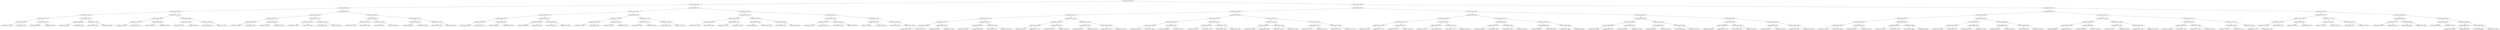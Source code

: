digraph G{
301021270 [label="Node{data=[3338, 3338]}"]
301021270 -> 368888851
368888851 [label="Node{data=[2989, 2989]}"]
368888851 -> 1432847854
1432847854 [label="Node{data=[2288, 2288]}"]
1432847854 -> 1860381497
1860381497 [label="Node{data=[2049, 2049]}"]
1860381497 -> 1992858939
1992858939 [label="Node{data=[2041, 2041]}"]
1992858939 -> 86465445
86465445 [label="Node{data=[1555, 1555]}"]
86465445 -> 1812391450
1812391450 [label="Node{data=[1483, 1483]}"]
1812391450 -> 466334272
466334272 [label="Node{data=[1042, 1042]}"]
1812391450 -> 702076231
702076231 [label="Node{data=[1511, 1511]}"]
86465445 -> 371022250
371022250 [label="Node{data=[2039, 2039]}"]
371022250 -> 1299209029
1299209029 [label="Node{data=[2038, 2038]}"]
371022250 -> 191871257
191871257 [label="Node{data=[2040, 2040]}"]
1992858939 -> 1693591518
1693591518 [label="Node{data=[2045, 2045]}"]
1693591518 -> 417260259
417260259 [label="Node{data=[2043, 2043]}"]
417260259 -> 1471887566
1471887566 [label="Node{data=[2042, 2042]}"]
417260259 -> 560657489
560657489 [label="Node{data=[2044, 2044]}"]
1693591518 -> 1423178613
1423178613 [label="Node{data=[2047, 2047]}"]
1423178613 -> 1005966070
1005966070 [label="Node{data=[2046, 2046]}"]
1423178613 -> 898031630
898031630 [label="Node{data=[2048, 2048]}"]
1860381497 -> 1136153235
1136153235 [label="Node{data=[2170, 2170]}"]
1136153235 -> 150671810
150671810 [label="Node{data=[2053, 2053]}"]
150671810 -> 487325769
487325769 [label="Node{data=[2051, 2051]}"]
487325769 -> 529012086
529012086 [label="Node{data=[2050, 2050]}"]
487325769 -> 514191582
514191582 [label="Node{data=[2052, 2052]}"]
150671810 -> 1317046217
1317046217 [label="Node{data=[2055, 2055]}"]
1317046217 -> 871614488
871614488 [label="Node{data=[2054, 2054]}"]
1317046217 -> 1821329589
1821329589 [label="Node{data=[2152, 2152]}"]
1136153235 -> 1570596602
1570596602 [label="Node{data=[2284, 2284]}"]
1570596602 -> 392764495
392764495 [label="Node{data=[2282, 2282]}"]
392764495 -> 980919730
980919730 [label="Node{data=[2281, 2281]}"]
392764495 -> 749443241
749443241 [label="Node{data=[2283, 2283]}"]
1570596602 -> 448237936
448237936 [label="Node{data=[2286, 2286]}"]
448237936 -> 1164147981
1164147981 [label="Node{data=[2285, 2285]}"]
448237936 -> 1111366182
1111366182 [label="Node{data=[2287, 2287]}"]
1432847854 -> 849390616
849390616 [label="Node{data=[2955, 2955]}"]
849390616 -> 339384109
339384109 [label="Node{data=[2296, 2296]}"]
339384109 -> 1257180082
1257180082 [label="Node{data=[2292, 2292]}"]
1257180082 -> 2024982499
2024982499 [label="Node{data=[2290, 2290]}"]
2024982499 -> 1338340481
1338340481 [label="Node{data=[2289, 2289]}"]
2024982499 -> 260440491
260440491 [label="Node{data=[2291, 2291]}"]
1257180082 -> 1023818098
1023818098 [label="Node{data=[2294, 2294]}"]
1023818098 -> 1407548654
1407548654 [label="Node{data=[2293, 2293]}"]
1023818098 -> 937458543
937458543 [label="Node{data=[2295, 2295]}"]
339384109 -> 148160353
148160353 [label="Node{data=[2931, 2931]}"]
148160353 -> 76929696
76929696 [label="Node{data=[2421, 2421]}"]
76929696 -> 2087699664
2087699664 [label="Node{data=[2327, 2327]}"]
76929696 -> 1222701873
1222701873 [label="Node{data=[2435, 2435]}"]
148160353 -> 1700950779
1700950779 [label="Node{data=[2953, 2953]}"]
1700950779 -> 1325982765
1325982765 [label="Node{data=[2952, 2952]}"]
1700950779 -> 1296293976
1296293976 [label="Node{data=[2954, 2954]}"]
849390616 -> 49671098
49671098 [label="Node{data=[2963, 2963]}"]
49671098 -> 1953932469
1953932469 [label="Node{data=[2959, 2959]}"]
1953932469 -> 2086084506
2086084506 [label="Node{data=[2957, 2957]}"]
2086084506 -> 776233320
776233320 [label="Node{data=[2956, 2956]}"]
2086084506 -> 63039265
63039265 [label="Node{data=[2958, 2958]}"]
1953932469 -> 1121167584
1121167584 [label="Node{data=[2961, 2961]}"]
1121167584 -> 104649967
104649967 [label="Node{data=[2960, 2960]}"]
1121167584 -> 201239137
201239137 [label="Node{data=[2962, 2962]}"]
49671098 -> 126532816
126532816 [label="Node{data=[2967, 2967]}"]
126532816 -> 1480691817
1480691817 [label="Node{data=[2965, 2965]}"]
1480691817 -> 951761954
951761954 [label="Node{data=[2964, 2964]}"]
1480691817 -> 1189717238
1189717238 [label="Node{data=[2966, 2966]}"]
126532816 -> 341310663
341310663 [label="Node{data=[2987, 2987]}"]
341310663 -> 1078064380
1078064380 [label="Node{data=[2968, 2968]}"]
341310663 -> 762776442
762776442 [label="Node{data=[2988, 2988]}"]
368888851 -> 649253942
649253942 [label="Node{data=[3027, 3027]}"]
649253942 -> 220767715
220767715 [label="Node{data=[3011, 3011]}"]
220767715 -> 1115772590
1115772590 [label="Node{data=[2997, 2997]}"]
1115772590 -> 1463331167
1463331167 [label="Node{data=[2993, 2993]}"]
1463331167 -> 1738261738
1738261738 [label="Node{data=[2991, 2991]}"]
1738261738 -> 802452039
802452039 [label="Node{data=[2990, 2990]}"]
1738261738 -> 1739089205
1739089205 [label="Node{data=[2992, 2992]}"]
1463331167 -> 1976060622
1976060622 [label="Node{data=[2995, 2995]}"]
1976060622 -> 1288530953
1288530953 [label="Node{data=[2994, 2994]}"]
1976060622 -> 1074231709
1074231709 [label="Node{data=[2996, 2996]}"]
1115772590 -> 1688354149
1688354149 [label="Node{data=[3001, 3001]}"]
1688354149 -> 1393267973
1393267973 [label="Node{data=[2999, 2999]}"]
1393267973 -> 1946228297
1946228297 [label="Node{data=[2998, 2998]}"]
1393267973 -> 263279301
263279301 [label="Node{data=[3000, 3000]}"]
1688354149 -> 2056068931
2056068931 [label="Node{data=[3009, 3009]}"]
2056068931 -> 1965104810
1965104810 [label="Node{data=[3002, 3002]}"]
2056068931 -> 158264601
158264601 [label="Node{data=[3010, 3010]}"]
220767715 -> 206352779
206352779 [label="Node{data=[3019, 3019]}"]
206352779 -> 514441286
514441286 [label="Node{data=[3015, 3015]}"]
514441286 -> 1669351799
1669351799 [label="Node{data=[3013, 3013]}"]
1669351799 -> 502818363
502818363 [label="Node{data=[3012, 3012]}"]
1669351799 -> 1951485158
1951485158 [label="Node{data=[3014, 3014]}"]
514441286 -> 606738906
606738906 [label="Node{data=[3017, 3017]}"]
606738906 -> 1166030809
1166030809 [label="Node{data=[3016, 3016]}"]
606738906 -> 462903532
462903532 [label="Node{data=[3018, 3018]}"]
206352779 -> 1700729092
1700729092 [label="Node{data=[3023, 3023]}"]
1700729092 -> 290398396
290398396 [label="Node{data=[3021, 3021]}"]
290398396 -> 1437983667
1437983667 [label="Node{data=[3020, 3020]}"]
290398396 -> 1950650833
1950650833 [label="Node{data=[3022, 3022]}"]
1700729092 -> 1770944876
1770944876 [label="Node{data=[3025, 3025]}"]
1770944876 -> 28114465
28114465 [label="Node{data=[3024, 3024]}"]
1770944876 -> 2071866844
2071866844 [label="Node{data=[3026, 3026]}"]
649253942 -> 736424315
736424315 [label="Node{data=[3291, 3291]}"]
736424315 -> 834381938
834381938 [label="Node{data=[3219, 3219]}"]
834381938 -> 1468007826
1468007826 [label="Node{data=[3097, 3097]}"]
1468007826 -> 1562038899
1562038899 [label="Node{data=[3029, 3029]}"]
1562038899 -> 1366921090
1366921090 [label="Node{data=[3028, 3028]}"]
1562038899 -> 1030575591
1030575591 [label="Node{data=[3066, 3066]}"]
1468007826 -> 1788242765
1788242765 [label="Node{data=[3146, 3146]}"]
1788242765 -> 1628742950
1628742950 [label="Node{data=[3123, 3123]}"]
1788242765 -> 2081174297
2081174297 [label="Node{data=[3188, 3188]}"]
834381938 -> 731484946
731484946 [label="Node{data=[3287, 3287]}"]
731484946 -> 1921800495
1921800495 [label="Node{data=[3285, 3285]}"]
1921800495 -> 913698765
913698765 [label="Node{data=[3284, 3284]}"]
1921800495 -> 737969889
737969889 [label="Node{data=[3286, 3286]}"]
731484946 -> 1276805519
1276805519 [label="Node{data=[3289, 3289]}"]
1276805519 -> 1557134338
1557134338 [label="Node{data=[3288, 3288]}"]
1276805519 -> 1163754449
1163754449 [label="Node{data=[3290, 3290]}"]
736424315 -> 173614613
173614613 [label="Node{data=[3330, 3330]}"]
173614613 -> 307742760
307742760 [label="Node{data=[3295, 3295]}"]
307742760 -> 828049804
828049804 [label="Node{data=[3293, 3293]}"]
828049804 -> 536248197
536248197 [label="Node{data=[3292, 3292]}"]
828049804 -> 1549573088
1549573088 [label="Node{data=[3294, 3294]}"]
307742760 -> 1894129355
1894129355 [label="Node{data=[3328, 3328]}"]
1894129355 -> 421031474
421031474 [label="Node{data=[3306, 3306]}"]
1894129355 -> 901652675
901652675 [label="Node{data=[3329, 3329]}"]
173614613 -> 218447375
218447375 [label="Node{data=[3334, 3334]}"]
218447375 -> 1297443106
1297443106 [label="Node{data=[3332, 3332]}"]
1297443106 -> 392623940
392623940 [label="Node{data=[3331, 3331]}"]
1297443106 -> 1394242899
1394242899 [label="Node{data=[3333, 3333]}"]
218447375 -> 2009848953
2009848953 [label="Node{data=[3336, 3336]}"]
2009848953 -> 288466907
288466907 [label="Node{data=[3335, 3335]}"]
2009848953 -> 835563118
835563118 [label="Node{data=[3337, 3337]}"]
301021270 -> 830338537
830338537 [label="Node{data=[6786, 6786]}"]
830338537 -> 419221419
419221419 [label="Node{data=[3738, 3738]}"]
419221419 -> 74427408
74427408 [label="Node{data=[3530, 3530]}"]
74427408 -> 1485687853
1485687853 [label="Node{data=[3514, 3514]}"]
1485687853 -> 109160552
109160552 [label="Node{data=[3346, 3346]}"]
109160552 -> 2021568132
2021568132 [label="Node{data=[3342, 3342]}"]
2021568132 -> 17339063
17339063 [label="Node{data=[3340, 3340]}"]
17339063 -> 936561183
936561183 [label="Node{data=[3339, 3339]}"]
17339063 -> 1016854117
1016854117 [label="Node{data=[3341, 3341]}"]
2021568132 -> 832337404
832337404 [label="Node{data=[3344, 3344]}"]
832337404 -> 1959052370
1959052370 [label="Node{data=[3343, 3343]}"]
832337404 -> 1432840935
1432840935 [label="Node{data=[3345, 3345]}"]
109160552 -> 917276400
917276400 [label="Node{data=[3452, 3452]}"]
917276400 -> 1682777676
1682777676 [label="Node{data=[3359, 3359]}"]
1682777676 -> 913934531
913934531 [label="Node{data=[3347, 3347]}"]
1682777676 -> 1487400121
1487400121 [label="Node{data=[3438, 3438]}"]
917276400 -> 175008347
175008347 [label="Node{data=[3512, 3512]}"]
175008347 -> 127681052
127681052 [label="Node{data=[3511, 3511]}"]
175008347 -> 2103045564
2103045564 [label="Node{data=[3513, 3513]}"]
1485687853 -> 444339338
444339338 [label="Node{data=[3522, 3522]}"]
444339338 -> 1673107756
1673107756 [label="Node{data=[3518, 3518]}"]
1673107756 -> 114338789
114338789 [label="Node{data=[3516, 3516]}"]
114338789 -> 886477454
886477454 [label="Node{data=[3515, 3515]}"]
114338789 -> 1324615898
1324615898 [label="Node{data=[3517, 3517]}"]
1673107756 -> 1638635729
1638635729 [label="Node{data=[3520, 3520]}"]
1638635729 -> 1655146626
1655146626 [label="Node{data=[3519, 3519]}"]
1638635729 -> 1650795706
1650795706 [label="Node{data=[3521, 3521]}"]
444339338 -> 213471988
213471988 [label="Node{data=[3526, 3526]}"]
213471988 -> 828980898
828980898 [label="Node{data=[3524, 3524]}"]
828980898 -> 1876181909
1876181909 [label="Node{data=[3523, 3523]}"]
828980898 -> 610269729
610269729 [label="Node{data=[3525, 3525]}"]
213471988 -> 1647784620
1647784620 [label="Node{data=[3528, 3528]}"]
1647784620 -> 450075750
450075750 [label="Node{data=[3527, 3527]}"]
1647784620 -> 1473686594
1473686594 [label="Node{data=[3529, 3529]}"]
74427408 -> 201579115
201579115 [label="Node{data=[3579, 3579]}"]
201579115 -> 1476012821
1476012821 [label="Node{data=[3571, 3571]}"]
1476012821 -> 1372372256
1372372256 [label="Node{data=[3538, 3538]}"]
1372372256 -> 865779687
865779687 [label="Node{data=[3532, 3532]}"]
865779687 -> 559479677
559479677 [label="Node{data=[3531, 3531]}"]
865779687 -> 662490816
662490816 [label="Node{data=[3535, 3535]}"]
1372372256 -> 325931698
325931698 [label="Node{data=[3569, 3569]}"]
325931698 -> 1970188991
1970188991 [label="Node{data=[3568, 3568]}"]
325931698 -> 327887996
327887996 [label="Node{data=[3570, 3570]}"]
1476012821 -> 1379985923
1379985923 [label="Node{data=[3575, 3575]}"]
1379985923 -> 734120507
734120507 [label="Node{data=[3573, 3573]}"]
734120507 -> 725249718
725249718 [label="Node{data=[3572, 3572]}"]
734120507 -> 1637375841
1637375841 [label="Node{data=[3574, 3574]}"]
1379985923 -> 878551459
878551459 [label="Node{data=[3577, 3577]}"]
878551459 -> 292037889
292037889 [label="Node{data=[3576, 3576]}"]
878551459 -> 1767876164
1767876164 [label="Node{data=[3578, 3578]}"]
201579115 -> 1243582297
1243582297 [label="Node{data=[3730, 3730]}"]
1243582297 -> 328630016
328630016 [label="Node{data=[3726, 3726]}"]
328630016 -> 1124470878
1124470878 [label="Node{data=[3660, 3660]}"]
1124470878 -> 1467999228
1467999228 [label="Node{data=[3629, 3629]}"]
1124470878 -> 1630329613
1630329613 [label="Node{data=[3668, 3668]}"]
328630016 -> 1105385047
1105385047 [label="Node{data=[3728, 3728]}"]
1105385047 -> 848673493
848673493 [label="Node{data=[3727, 3727]}"]
1105385047 -> 450744184
450744184 [label="Node{data=[3729, 3729]}"]
1243582297 -> 497982365
497982365 [label="Node{data=[3734, 3734]}"]
497982365 -> 1252632081
1252632081 [label="Node{data=[3732, 3732]}"]
1252632081 -> 1442184835
1442184835 [label="Node{data=[3731, 3731]}"]
1252632081 -> 556227914
556227914 [label="Node{data=[3733, 3733]}"]
497982365 -> 1211914368
1211914368 [label="Node{data=[3736, 3736]}"]
1211914368 -> 1336075960
1336075960 [label="Node{data=[3735, 3735]}"]
1211914368 -> 895027241
895027241 [label="Node{data=[3737, 3737]}"]
419221419 -> 781180613
781180613 [label="Node{data=[3864, 3864]}"]
781180613 -> 81619916
81619916 [label="Node{data=[3829, 3829]}"]
81619916 -> 1544739529
1544739529 [label="Node{data=[3746, 3746]}"]
1544739529 -> 561482018
561482018 [label="Node{data=[3742, 3742]}"]
561482018 -> 1910374975
1910374975 [label="Node{data=[3740, 3740]}"]
1910374975 -> 515019971
515019971 [label="Node{data=[3739, 3739]}"]
1910374975 -> 1421656398
1421656398 [label="Node{data=[3741, 3741]}"]
561482018 -> 1226800226
1226800226 [label="Node{data=[3744, 3744]}"]
1226800226 -> 1221673092
1221673092 [label="Node{data=[3743, 3743]}"]
1226800226 -> 1112527313
1112527313 [label="Node{data=[3745, 3745]}"]
1544739529 -> 1892404839
1892404839 [label="Node{data=[3750, 3750]}"]
1892404839 -> 1116029040
1116029040 [label="Node{data=[3748, 3748]}"]
1116029040 -> 9633220
9633220 [label="Node{data=[3747, 3747]}"]
1116029040 -> 1022326110
1022326110 [label="Node{data=[3749, 3749]}"]
1892404839 -> 318323794
318323794 [label="Node{data=[3817, 3817]}"]
318323794 -> 2048354493
2048354493 [label="Node{data=[3751, 3751]}"]
318323794 -> 1836898022
1836898022 [label="Node{data=[3828, 3828]}"]
81619916 -> 712903570
712903570 [label="Node{data=[3837, 3837]}"]
712903570 -> 1899931939
1899931939 [label="Node{data=[3833, 3833]}"]
1899931939 -> 808281401
808281401 [label="Node{data=[3831, 3831]}"]
808281401 -> 1005411900
1005411900 [label="Node{data=[3830, 3830]}"]
808281401 -> 1637216328
1637216328 [label="Node{data=[3832, 3832]}"]
1899931939 -> 1709583080
1709583080 [label="Node{data=[3835, 3835]}"]
1709583080 -> 1043963840
1043963840 [label="Node{data=[3834, 3834]}"]
1709583080 -> 1878276741
1878276741 [label="Node{data=[3836, 3836]}"]
712903570 -> 565018755
565018755 [label="Node{data=[3841, 3841]}"]
565018755 -> 1976061748
1976061748 [label="Node{data=[3839, 3839]}"]
1976061748 -> 134027730
134027730 [label="Node{data=[3838, 3838]}"]
1976061748 -> 1234385850
1234385850 [label="Node{data=[3840, 3840]}"]
565018755 -> 83301267
83301267 [label="Node{data=[3843, 3843]}"]
83301267 -> 863063510
863063510 [label="Node{data=[3842, 3842]}"]
83301267 -> 1546514915
1546514915 [label="Node{data=[3844, 3844]}"]
781180613 -> 204693303
204693303 [label="Node{data=[6298, 6298]}"]
204693303 -> 820297385
820297385 [label="Node{data=[5963, 5963]}"]
820297385 -> 155339422
155339422 [label="Node{data=[4152, 4152]}"]
155339422 -> 986906812
986906812 [label="Node{data=[3866, 3866]}"]
986906812 -> 747579958
747579958 [label="Node{data=[3865, 3865]}"]
986906812 -> 957077752
957077752 [label="Node{data=[3932, 3932]}"]
155339422 -> 570848253
570848253 [label="Node{data=[5934, 5934]}"]
570848253 -> 7487969
7487969 [label="Node{data=[4228, 4228]}"]
570848253 -> 1433998659
1433998659 [label="Node{data=[5962, 5962]}"]
820297385 -> 852675340
852675340 [label="Node{data=[6294, 6294]}"]
852675340 -> 593153840
593153840 [label="Node{data=[6009, 6009]}"]
593153840 -> 825622515
825622515 [label="Node{data=[5964, 5964]}"]
593153840 -> 746268571
746268571 [label="Node{data=[6067, 6067]}"]
852675340 -> 139793331
139793331 [label="Node{data=[6296, 6296]}"]
139793331 -> 2105769670
2105769670 [label="Node{data=[6295, 6295]}"]
139793331 -> 1675087074
1675087074 [label="Node{data=[6297, 6297]}"]
204693303 -> 384137468
384137468 [label="Node{data=[6306, 6306]}"]
384137468 -> 915224856
915224856 [label="Node{data=[6302, 6302]}"]
915224856 -> 1344148545
1344148545 [label="Node{data=[6300, 6300]}"]
1344148545 -> 225669756
225669756 [label="Node{data=[6299, 6299]}"]
1344148545 -> 812439990
812439990 [label="Node{data=[6301, 6301]}"]
915224856 -> 1878422362
1878422362 [label="Node{data=[6304, 6304]}"]
1878422362 -> 1340792569
1340792569 [label="Node{data=[6303, 6303]}"]
1878422362 -> 1495053802
1495053802 [label="Node{data=[6305, 6305]}"]
384137468 -> 258696726
258696726 [label="Node{data=[6418, 6418]}"]
258696726 -> 1406904322
1406904322 [label="Node{data=[6349, 6349]}"]
1406904322 -> 1247787414
1247787414 [label="Node{data=[6322, 6322]}"]
1406904322 -> 1993402066
1993402066 [label="Node{data=[6409, 6409]}"]
258696726 -> 585065928
585065928 [label="Node{data=[6784, 6784]}"]
585065928 -> 743064105
743064105 [label="Node{data=[6764, 6764]}"]
585065928 -> 460250431
460250431 [label="Node{data=[6785, 6785]}"]
830338537 -> 1786339062
1786339062 [label="Node{data=[7082, 7082]}"]
1786339062 -> 860981076
860981076 [label="Node{data=[6988, 6988]}"]
860981076 -> 1299496989
1299496989 [label="Node{data=[6899, 6899]}"]
1299496989 -> 538868649
538868649 [label="Node{data=[6794, 6794]}"]
538868649 -> 3153842
3153842 [label="Node{data=[6790, 6790]}"]
3153842 -> 1063535559
1063535559 [label="Node{data=[6788, 6788]}"]
1063535559 -> 1417349150
1417349150 [label="Node{data=[6787, 6787]}"]
1063535559 -> 124510731
124510731 [label="Node{data=[6789, 6789]}"]
3153842 -> 128360667
128360667 [label="Node{data=[6792, 6792]}"]
128360667 -> 440508819
440508819 [label="Node{data=[6791, 6791]}"]
128360667 -> 376860989
376860989 [label="Node{data=[6793, 6793]}"]
538868649 -> 1314234946
1314234946 [label="Node{data=[6798, 6798]}"]
1314234946 -> 2093441835
2093441835 [label="Node{data=[6796, 6796]}"]
2093441835 -> 1797064729
1797064729 [label="Node{data=[6795, 6795]}"]
2093441835 -> 1321690078
1321690078 [label="Node{data=[6797, 6797]}"]
1314234946 -> 769892342
769892342 [label="Node{data=[6800, 6800]}"]
769892342 -> 1794801498
1794801498 [label="Node{data=[6799, 6799]}"]
769892342 -> 1764032476
1764032476 [label="Node{data=[6852, 6852]}"]
1299496989 -> 478722229
478722229 [label="Node{data=[6980, 6980]}"]
478722229 -> 765823229
765823229 [label="Node{data=[6976, 6976]}"]
765823229 -> 345776828
345776828 [label="Node{data=[6974, 6974]}"]
345776828 -> 1510532588
1510532588 [label="Node{data=[6953, 6953]}"]
345776828 -> 52212488
52212488 [label="Node{data=[6975, 6975]}"]
765823229 -> 50278902
50278902 [label="Node{data=[6978, 6978]}"]
50278902 -> 2005105367
2005105367 [label="Node{data=[6977, 6977]}"]
50278902 -> 1790559822
1790559822 [label="Node{data=[6979, 6979]}"]
478722229 -> 215723234
215723234 [label="Node{data=[6984, 6984]}"]
215723234 -> 2001755150
2001755150 [label="Node{data=[6982, 6982]}"]
2001755150 -> 468309489
468309489 [label="Node{data=[6981, 6981]}"]
2001755150 -> 1061612404
1061612404 [label="Node{data=[6983, 6983]}"]
215723234 -> 1848372418
1848372418 [label="Node{data=[6986, 6986]}"]
1848372418 -> 468610341
468610341 [label="Node{data=[6985, 6985]}"]
1848372418 -> 1325229556
1325229556 [label="Node{data=[6987, 6987]}"]
860981076 -> 1189620244
1189620244 [label="Node{data=[7044, 7044]}"]
1189620244 -> 1997833207
1997833207 [label="Node{data=[7036, 7036]}"]
1997833207 -> 528174965
528174965 [label="Node{data=[6992, 6992]}"]
528174965 -> 982272939
982272939 [label="Node{data=[6990, 6990]}"]
982272939 -> 1035169380
1035169380 [label="Node{data=[6989, 6989]}"]
982272939 -> 1852528926
1852528926 [label="Node{data=[6991, 6991]}"]
528174965 -> 724476737
724476737 [label="Node{data=[6994, 6994]}"]
724476737 -> 1931965596
1931965596 [label="Node{data=[6993, 6993]}"]
724476737 -> 1430385874
1430385874 [label="Node{data=[7035, 7035]}"]
1997833207 -> 1633084621
1633084621 [label="Node{data=[7040, 7040]}"]
1633084621 -> 1069315853
1069315853 [label="Node{data=[7038, 7038]}"]
1069315853 -> 2004318194
2004318194 [label="Node{data=[7037, 7037]}"]
1069315853 -> 759884458
759884458 [label="Node{data=[7039, 7039]}"]
1633084621 -> 2079068994
2079068994 [label="Node{data=[7042, 7042]}"]
2079068994 -> 666113837
666113837 [label="Node{data=[7041, 7041]}"]
2079068994 -> 1798319310
1798319310 [label="Node{data=[7043, 7043]}"]
1189620244 -> 290821304
290821304 [label="Node{data=[7052, 7052]}"]
290821304 -> 179893203
179893203 [label="Node{data=[7048, 7048]}"]
179893203 -> 229802198
229802198 [label="Node{data=[7046, 7046]}"]
229802198 -> 1737395186
1737395186 [label="Node{data=[7045, 7045]}"]
229802198 -> 1514349551
1514349551 [label="Node{data=[7047, 7047]}"]
179893203 -> 396911903
396911903 [label="Node{data=[7050, 7050]}"]
396911903 -> 243659532
243659532 [label="Node{data=[7049, 7049]}"]
396911903 -> 491206709
491206709 [label="Node{data=[7051, 7051]}"]
290821304 -> 1582840873
1582840873 [label="Node{data=[7078, 7078]}"]
1582840873 -> 168569440
168569440 [label="Node{data=[7076, 7076]}"]
168569440 -> 724612542
724612542 [label="Node{data=[7073, 7073]}"]
168569440 -> 261273213
261273213 [label="Node{data=[7077, 7077]}"]
1582840873 -> 280259282
280259282 [label="Node{data=[7080, 7080]}"]
280259282 -> 2063605134
2063605134 [label="Node{data=[7079, 7079]}"]
280259282 -> 1437850133
1437850133 [label="Node{data=[7081, 7081]}"]
1786339062 -> 1334361984
1334361984 [label="Node{data=[7292, 7292]}"]
1334361984 -> 2094644825
2094644825 [label="Node{data=[7090, 7090]}"]
2094644825 -> 130953249
130953249 [label="Node{data=[7086, 7086]}"]
130953249 -> 1290154431
1290154431 [label="Node{data=[7084, 7084]}"]
1290154431 -> 1176036124
1176036124 [label="Node{data=[7083, 7083]}"]
1290154431 -> 2005055216
2005055216 [label="Node{data=[7085, 7085]}"]
130953249 -> 20700953
20700953 [label="Node{data=[7088, 7088]}"]
20700953 -> 2091744584
2091744584 [label="Node{data=[7087, 7087]}"]
20700953 -> 2100060610
2100060610 [label="Node{data=[7089, 7089]}"]
2094644825 -> 536571297
536571297 [label="Node{data=[7119, 7119]}"]
536571297 -> 1088924240
1088924240 [label="Node{data=[7092, 7092]}"]
1088924240 -> 1463277625
1463277625 [label="Node{data=[7091, 7091]}"]
1088924240 -> 1225494892
1225494892 [label="Node{data=[7093, 7093]}"]
536571297 -> 232356745
232356745 [label="Node{data=[7206, 7206]}"]
232356745 -> 1880225096
1880225096 [label="Node{data=[7166, 7166]}"]
232356745 -> 428739939
428739939 [label="Node{data=[7255, 7255]}"]
1334361984 -> 211513295
211513295 [label="Node{data=[8832, 8832]}"]
211513295 -> 1255692518
1255692518 [label="Node{data=[8828, 8828]}"]
1255692518 -> 891051840
891051840 [label="Node{data=[7713, 7713]}"]
891051840 -> 1544595861
1544595861 [label="Node{data=[7388, 7388]}"]
891051840 -> 186794191
186794191 [label="Node{data=[8067, 8067]}"]
1255692518 -> 62207525
62207525 [label="Node{data=[8830, 8830]}"]
62207525 -> 1417977676
1417977676 [label="Node{data=[8829, 8829]}"]
62207525 -> 226609224
226609224 [label="Node{data=[8831, 8831]}"]
211513295 -> 347919631
347919631 [label="Node{data=[8836, 8836]}"]
347919631 -> 1049808291
1049808291 [label="Node{data=[8834, 8834]}"]
1049808291 -> 1318865858
1318865858 [label="Node{data=[8833, 8833]}"]
1049808291 -> 1297877457
1297877457 [label="Node{data=[8835, 8835]}"]
347919631 -> 1069201880
1069201880 [label="Node{data=[8840, 8840]}"]
1069201880 -> 401441881
401441881 [label="Node{data=[8838, 8838]}"]
401441881 -> 998448957
998448957 [label="Node{data=[8837, 8837]}"]
401441881 -> 373070621
373070621 [label="Node{data=[8839, 8839]}"]
1069201880 -> 2082641019
2082641019 [label="Node{data=[8842, 8842]}"]
2082641019 -> 127277290
127277290 [label="Node{data=[8841, 8841]}"]
2082641019 -> 609195474
609195474 [label="Node{data=[9119, 9119]}"]
}